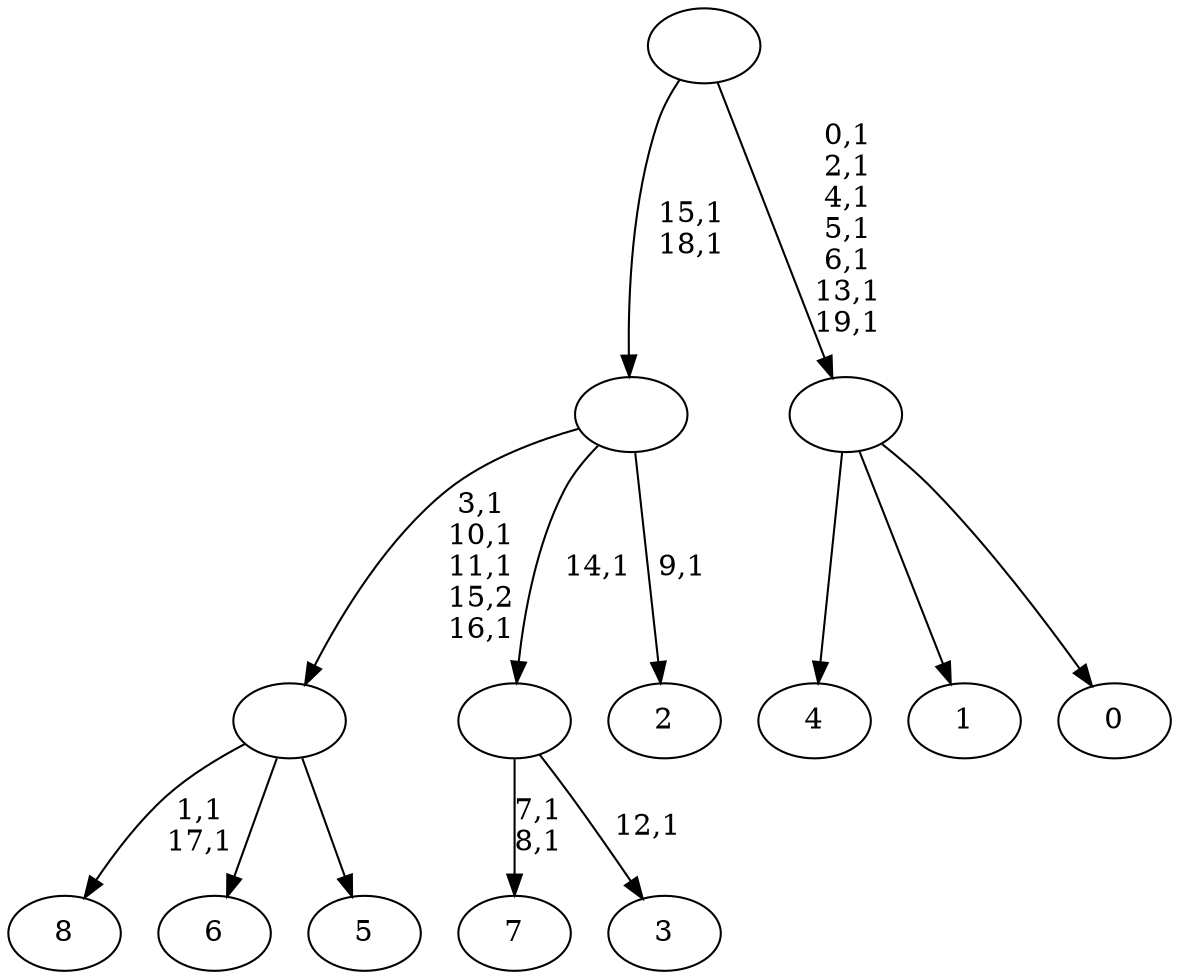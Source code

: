 digraph T {
	29 [label="8"]
	26 [label="7"]
	23 [label="6"]
	22 [label="5"]
	21 [label=""]
	17 [label="4"]
	16 [label="3"]
	14 [label=""]
	13 [label="2"]
	11 [label=""]
	9 [label="1"]
	8 [label="0"]
	7 [label=""]
	0 [label=""]
	21 -> 29 [label="1,1\n17,1"]
	21 -> 23 [label=""]
	21 -> 22 [label=""]
	14 -> 16 [label="12,1"]
	14 -> 26 [label="7,1\n8,1"]
	11 -> 13 [label="9,1"]
	11 -> 21 [label="3,1\n10,1\n11,1\n15,2\n16,1"]
	11 -> 14 [label="14,1"]
	7 -> 17 [label=""]
	7 -> 9 [label=""]
	7 -> 8 [label=""]
	0 -> 7 [label="0,1\n2,1\n4,1\n5,1\n6,1\n13,1\n19,1"]
	0 -> 11 [label="15,1\n18,1"]
}
